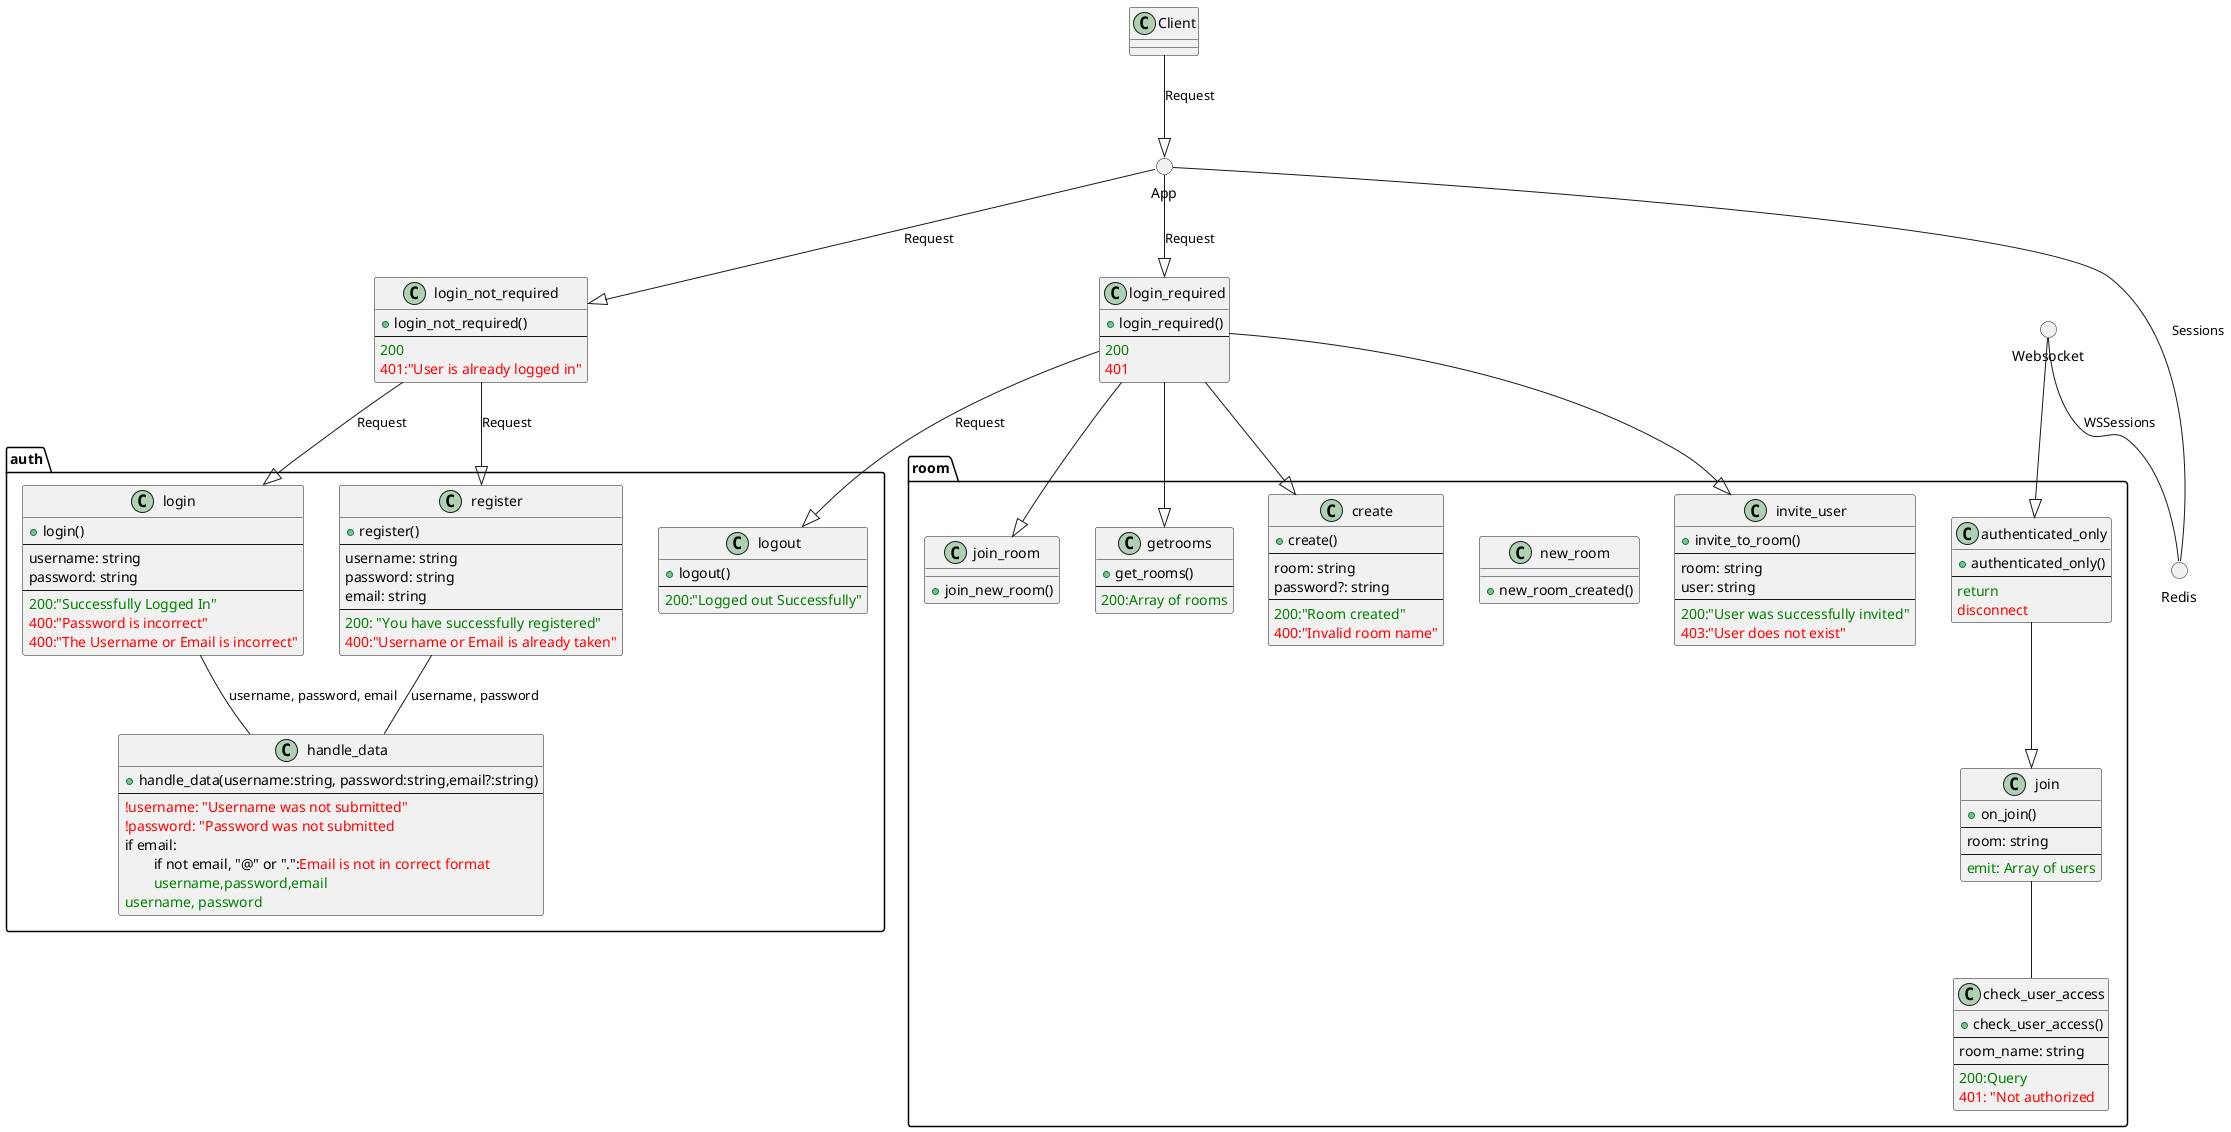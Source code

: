 @startuml
class login_required{
    +login_required()
    --
    <color:green>200</color>
    <color:red>401</color>
}

class login_not_required{
    +login_not_required()
    --
    <color:green>200</color>
    <color:red>401:"User is already logged in"</color>
}


circle Redis
circle Websocket
circle App
namespace auth{
    class auth.login{
        +login()
        --
        username: string
        password: string
        --
        <color:green>200:"Successfully Logged In"</color>
        <color:red>400:"Password is incorrect"</color>
        <color:red>400:"The Username or Email is incorrect"</color>
    }
        
    class auth.register{
        +register()
        --
        username: string
        password: string
        email: string
        --
        <color:green>200: "You have successfully registered"</color>
        <color:red>400:"Username or Email is already taken"</color>
    }

    class auth.handle_data{
        +handle_data(username:string, password:string,email?:string)
        --
        <color:red>!username: "Username was not submitted"</color>
        <color:red>!password: "Password was not submitted</color>
        if email:
            \tif not email, "@" or ".":<color:red>Email is not in correct format</color>
            \t<color:green>username,password,email</color>
        <color:green>username, password</color>
    }

    class auth.logout{
        +logout()
        --
        <color:green>200:"Logged out Successfully"</color>
    }

    .login_not_required --|> auth.register: Request
    .login_not_required --|> auth.login : Request
    .login_required --|> auth.logout : Request
    auth.login -- auth.handle_data : username, password, email
    auth.register -- auth.handle_data : username, password
}   
namespace room{
    class create{
        +create()
        --
        room: string
        password?: string
        --
        <color:green>200:"Room created"</color>
        <color:red>400:"Invalid room name"</color>
    }
    class invite_user{
        +invite_to_room()
        --
        room: string
        user: string
        --
        <color:green>200:"User was successfully invited"</color>
        <color:red>403:"User does not exist"</color>
    }
    class new_room{
        +new_room_created()
    }
    class join_room{
        +join_new_room()
    }
    class getrooms{
        +get_rooms()
        --
        <color:green>200:Array of rooms</color>
    }
    class join{
        +on_join()
        --
        room: string
        --
        <color:green>emit: Array of users</color>
    }
    class check_user_access{
        +check_user_access()
        --
        room_name: string
        --
        <color:green>200:Query</color>
        <color:red>401: "Not authorized</color>
    }
    class authenticated_only{
        +authenticated_only()
        --
        <color:green>return</color>
        <color:red>disconnect</color>
    }
    .login_required --|> room.create
    .login_required --|> room.invite_user
    .login_required --|> room.join_room
    .login_required --|> room.getrooms
    .Websocket --|> room.authenticated_only
    room.authenticated_only --|> room.join
    room.join -- room.check_user_access
}

Client --|> App : Request
App --|> login_required : Request
App --|> login_not_required : Request
App -- Redis : Sessions
Websocket -- Redis: WSSessions
@enduml